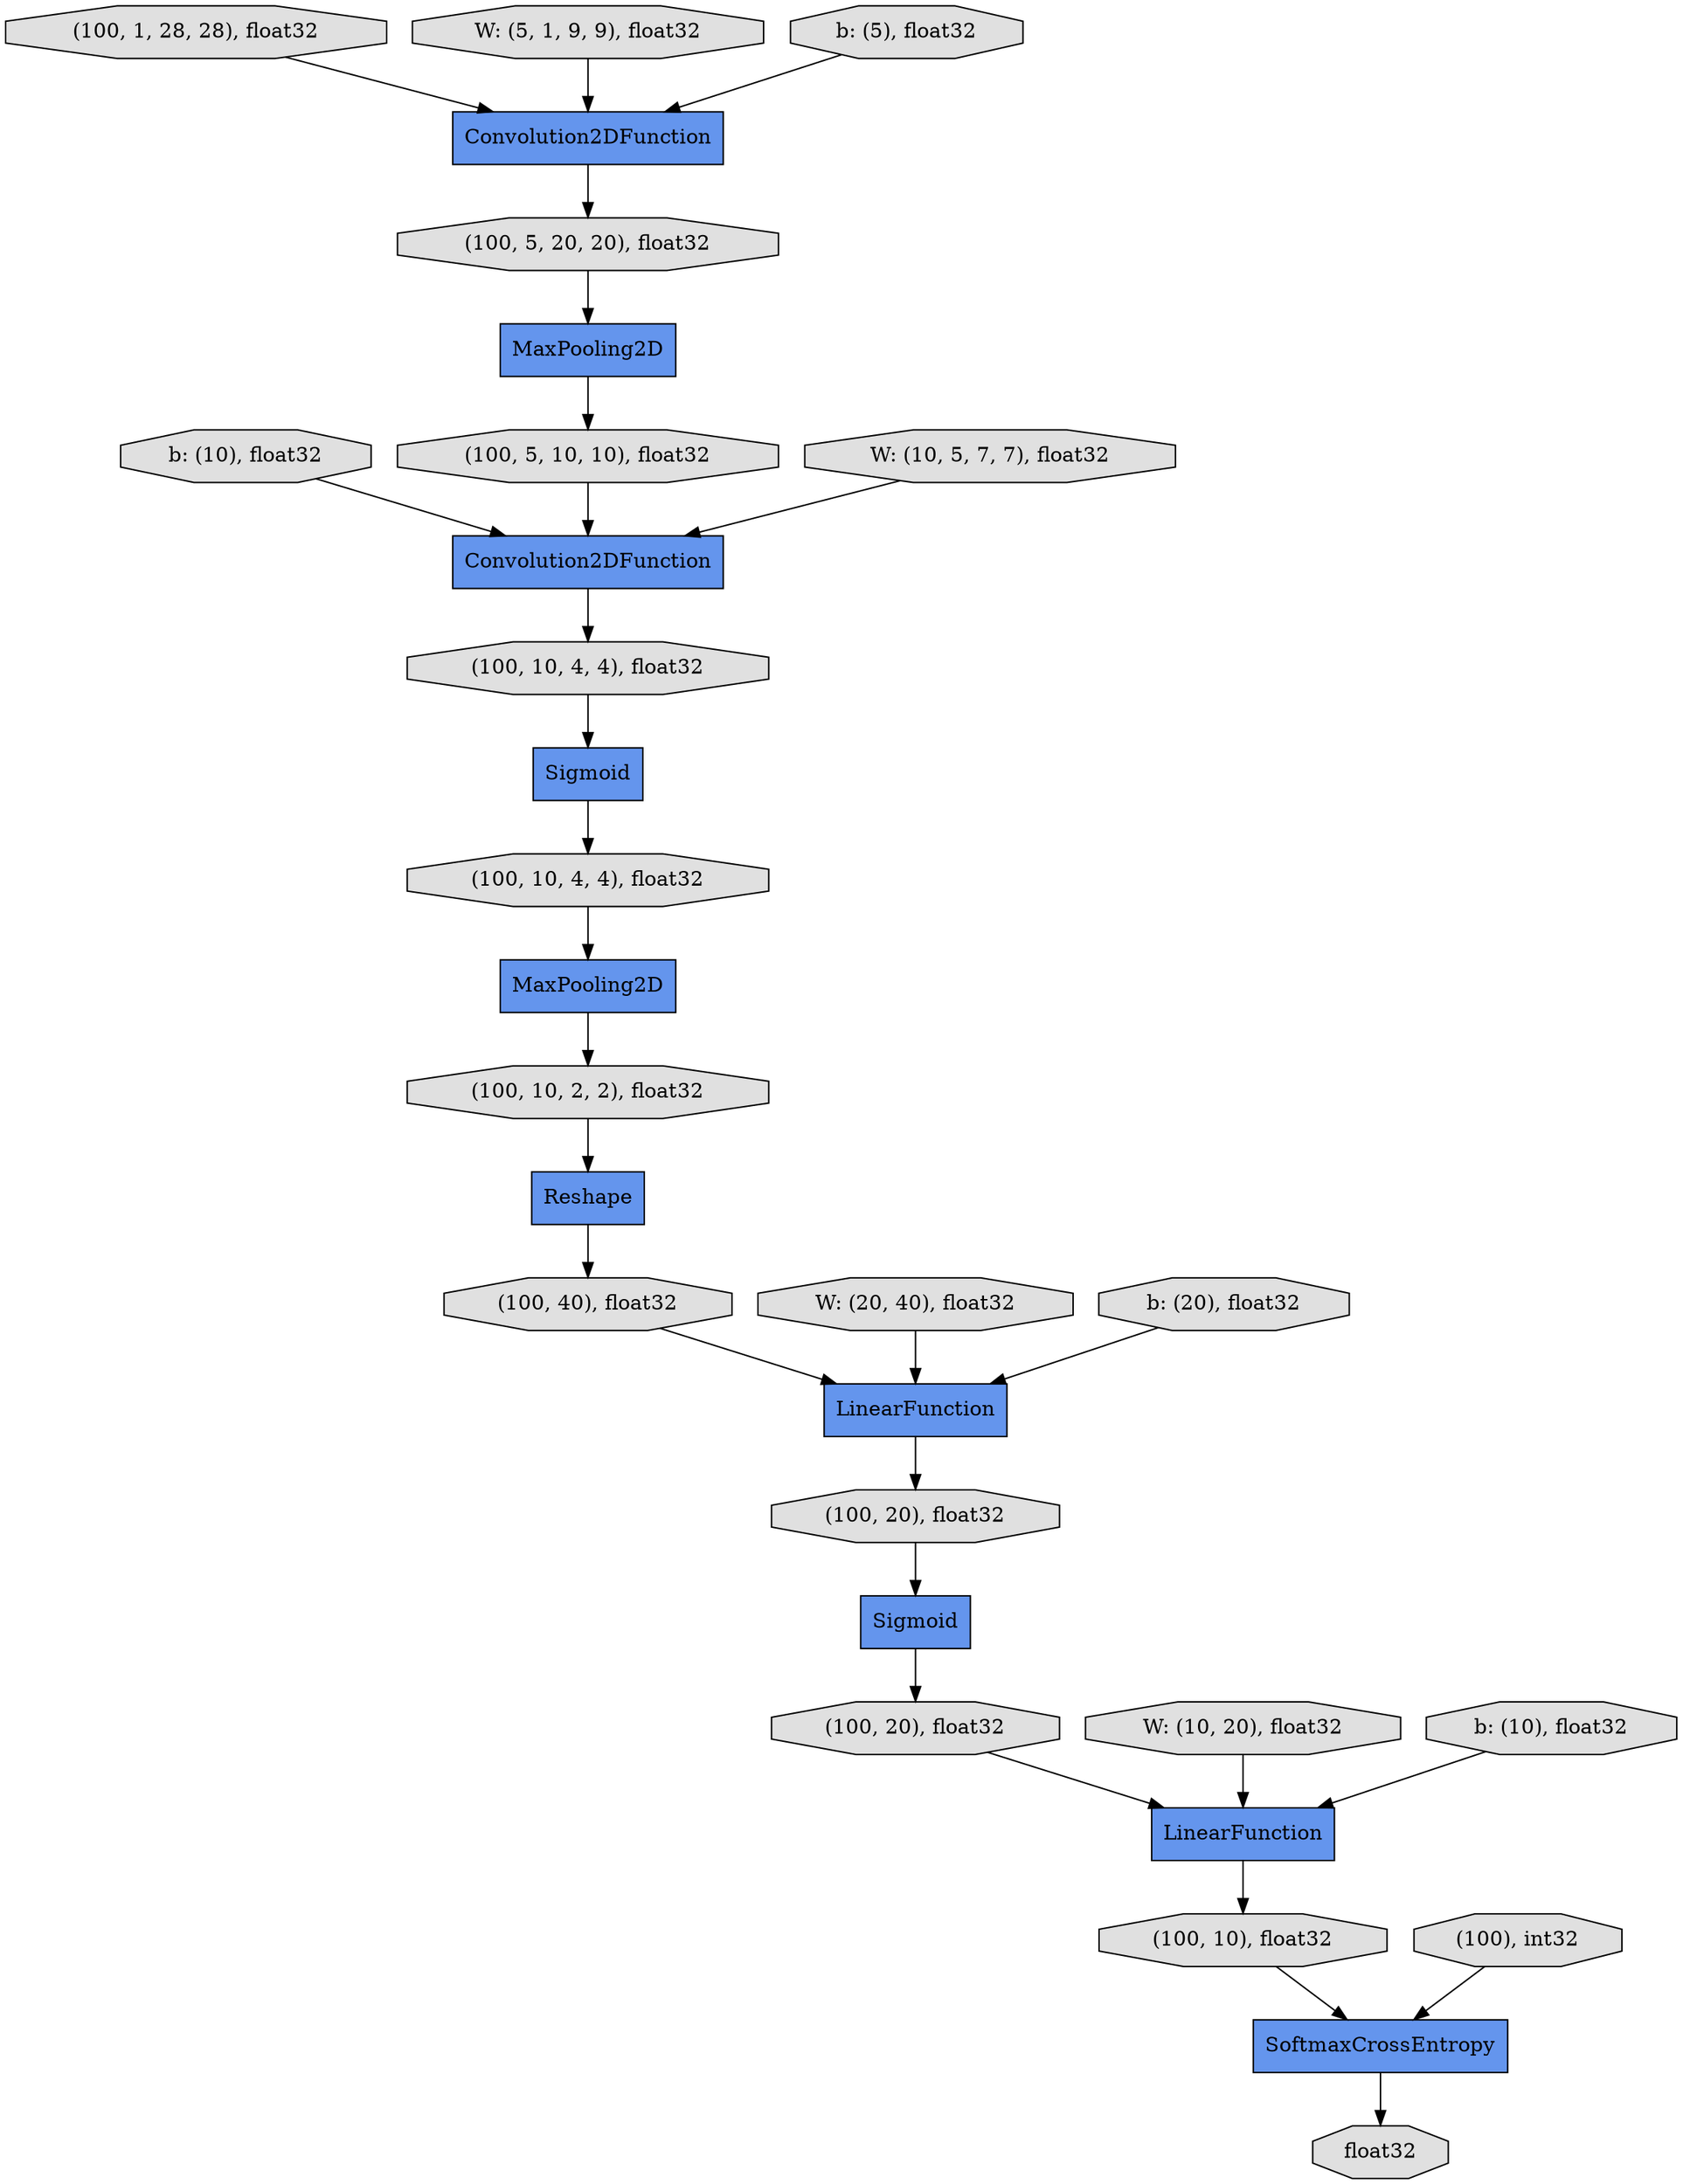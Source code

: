 digraph graphname{rankdir=TB;2514398935136 [label="b: (10), float32",shape="octagon",fillcolor="#E0E0E0",style="filled"];2514399160472 [label="MaxPooling2D",shape="record",fillcolor="#6495ED",style="filled"];2514399256760 [label="float32",shape="octagon",fillcolor="#E0E0E0",style="filled"];2514399160584 [label="(100, 10, 2, 2), float32",shape="octagon",fillcolor="#E0E0E0",style="filled"];2514372176192 [label="Convolution2DFunction",shape="record",fillcolor="#6495ED",style="filled"];2514399158624 [label="Convolution2DFunction",shape="record",fillcolor="#6495ED",style="filled"];2514399158736 [label="MaxPooling2D",shape="record",fillcolor="#6495ED",style="filled"];2514399160808 [label="Reshape",shape="record",fillcolor="#6495ED",style="filled"];2514399158848 [label="(100, 1, 28, 28), float32",shape="octagon",fillcolor="#E0E0E0",style="filled"];2514398935640 [label="W: (20, 40), float32",shape="octagon",fillcolor="#E0E0E0",style="filled"];2514399158904 [label="(100, 10, 4, 4), float32",shape="octagon",fillcolor="#E0E0E0",style="filled"];2514399161032 [label="Sigmoid",shape="record",fillcolor="#6495ED",style="filled"];2514399161144 [label="(100, 40), float32",shape="octagon",fillcolor="#E0E0E0",style="filled"];2514399159128 [label="(100, 5, 20, 20), float32",shape="octagon",fillcolor="#E0E0E0",style="filled"];2514399161200 [label="LinearFunction",shape="record",fillcolor="#6495ED",style="filled"];2514398935976 [label="b: (20), float32",shape="octagon",fillcolor="#E0E0E0",style="filled"];2514372211712 [label="Sigmoid",shape="record",fillcolor="#6495ED",style="filled"];2514095516752 [label="W: (5, 1, 9, 9), float32",shape="octagon",fillcolor="#E0E0E0",style="filled"];2513847473264 [label="(100, 5, 10, 10), float32",shape="octagon",fillcolor="#E0E0E0",style="filled"];2514399161480 [label="(100, 20), float32",shape="octagon",fillcolor="#E0E0E0",style="filled"];2514399161536 [label="LinearFunction",shape="record",fillcolor="#6495ED",style="filled"];2514399161648 [label="(100, 20), float32",shape="octagon",fillcolor="#E0E0E0",style="filled"];2514398936480 [label="W: (10, 20), float32",shape="octagon",fillcolor="#E0E0E0",style="filled"];2514399161872 [label="(100, 10), float32",shape="octagon",fillcolor="#E0E0E0",style="filled"];2514399161928 [label="SoftmaxCrossEntropy",shape="record",fillcolor="#6495ED",style="filled"];2514398934632 [label="b: (5), float32",shape="octagon",fillcolor="#E0E0E0",style="filled"];2514399162096 [label="(100), int32",shape="octagon",fillcolor="#E0E0E0",style="filled"];2514398936816 [label="b: (10), float32",shape="octagon",fillcolor="#E0E0E0",style="filled"];2514399160080 [label="(100, 10, 4, 4), float32",shape="octagon",fillcolor="#E0E0E0",style="filled"];2514398934912 [label="W: (10, 5, 7, 7), float32",shape="octagon",fillcolor="#E0E0E0",style="filled"];2514399158736 -> 2513847473264;2514399159128 -> 2514399158736;2514399161872 -> 2514399161928;2514372211712 -> 2514399160080;2514398934632 -> 2514399158624;2514399160808 -> 2514399161144;2514399161536 -> 2514399161872;2514095516752 -> 2514399158624;2514372176192 -> 2514399158904;2514399158848 -> 2514399158624;2514398936480 -> 2514399161536;2514399161928 -> 2514399256760;2514398934912 -> 2514372176192;2514398936816 -> 2514399161536;2514399158904 -> 2514372211712;2514399160080 -> 2514399160472;2514399161480 -> 2514399161032;2514398935976 -> 2514399161200;2514399160584 -> 2514399160808;2514399161032 -> 2514399161648;2514399160472 -> 2514399160584;2514398935640 -> 2514399161200;2514399158624 -> 2514399159128;2513847473264 -> 2514372176192;2514399161200 -> 2514399161480;2514398935136 -> 2514372176192;2514399161648 -> 2514399161536;2514399162096 -> 2514399161928;2514399161144 -> 2514399161200;}